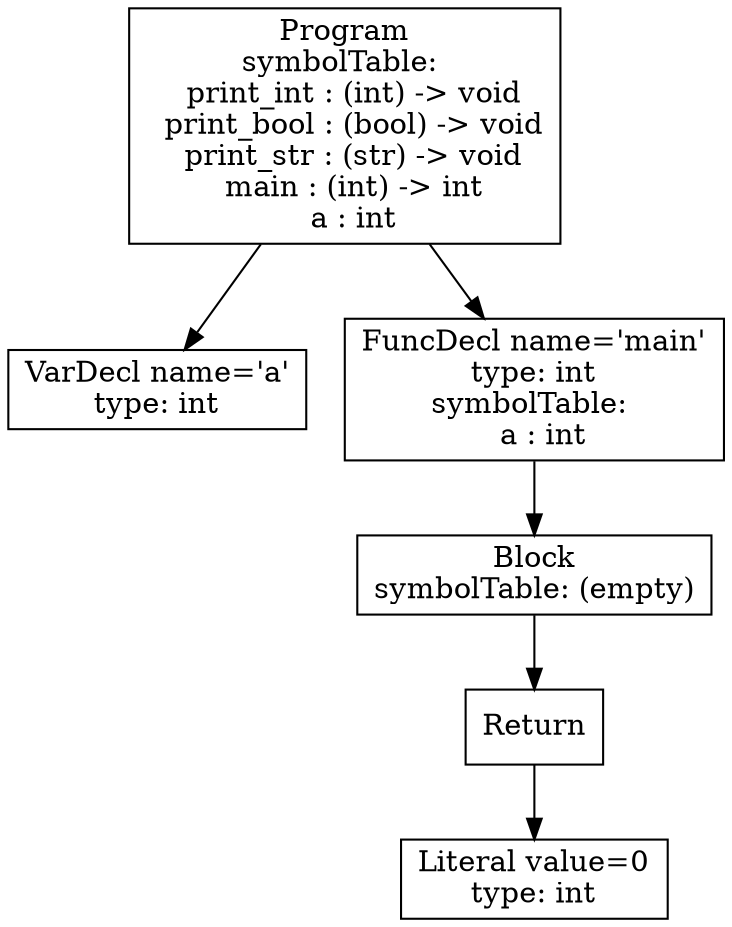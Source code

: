 digraph AST {
1 [shape=box, label="VarDecl name='a'\ntype: int"];
5 [shape=box, label="Literal value=0\ntype: int"];
4 [shape=box, label="Return"];
4 -> 5;
3 [shape=box, label="Block\nsymbolTable: (empty)"];
3 -> 4;
2 [shape=box, label="FuncDecl name='main'\ntype: int\nsymbolTable: \n  a : int"];
2 -> 3;
0 [shape=box, label="Program\nsymbolTable: \n  print_int : (int) -> void\n  print_bool : (bool) -> void\n  print_str : (str) -> void\n  main : (int) -> int\n  a : int"];
0 -> 1;
0 -> 2;
}
